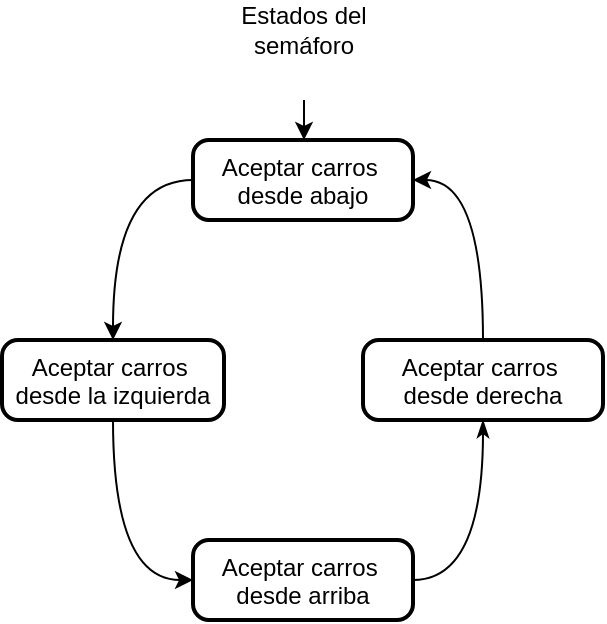 <mxfile version="26.0.9">
  <diagram name="Page-1" id="Fa01kgOjmWI3t11_XYtY">
    <mxGraphModel dx="751" dy="457" grid="1" gridSize="10" guides="1" tooltips="1" connect="1" arrows="1" fold="1" page="1" pageScale="1" pageWidth="850" pageHeight="1100" math="0" shadow="0">
      <root>
        <mxCell id="0" />
        <mxCell id="1" parent="0" />
        <mxCell id="o8ZFF0kI_puRNXqCPX-2-33" value="" style="edgeStyle=orthogonalEdgeStyle;curved=1;rounded=0;orthogonalLoop=1;jettySize=auto;html=1;endArrow=none;startFill=1;startArrow=classic;" edge="1" parent="1" source="2">
          <mxGeometry relative="1" as="geometry">
            <mxPoint x="201" y="70" as="targetPoint" />
            <Array as="points">
              <mxPoint x="200" y="70" />
            </Array>
          </mxGeometry>
        </mxCell>
        <mxCell id="2" value="Aceptar carros &#xa;desde abajo" style="rounded=1;arcSize=20;strokeWidth=2" parent="1" vertex="1">
          <mxGeometry x="145.5" y="90" width="110" height="40" as="geometry" />
        </mxCell>
        <mxCell id="o8ZFF0kI_puRNXqCPX-2-22" style="edgeStyle=orthogonalEdgeStyle;curved=1;rounded=0;orthogonalLoop=1;jettySize=auto;html=1;entryX=0;entryY=0.5;entryDx=0;entryDy=0;startArrow=classic;startFill=1;endArrow=none;" edge="1" parent="1" source="3" target="2">
          <mxGeometry relative="1" as="geometry" />
        </mxCell>
        <mxCell id="o8ZFF0kI_puRNXqCPX-2-23" style="edgeStyle=orthogonalEdgeStyle;curved=1;rounded=0;orthogonalLoop=1;jettySize=auto;html=1;entryX=0;entryY=0.5;entryDx=0;entryDy=0;" edge="1" parent="1" source="3" target="4">
          <mxGeometry relative="1" as="geometry" />
        </mxCell>
        <mxCell id="3" value="Aceptar carros &#xa;desde la izquierda" style="rounded=1;arcSize=20;strokeWidth=2" parent="1" vertex="1">
          <mxGeometry x="50" y="190" width="111" height="40" as="geometry" />
        </mxCell>
        <mxCell id="4" value="Aceptar carros &#xa;desde arriba" style="rounded=1;arcSize=20;strokeWidth=2" parent="1" vertex="1">
          <mxGeometry x="145.5" y="290" width="110" height="40" as="geometry" />
        </mxCell>
        <mxCell id="o8ZFF0kI_puRNXqCPX-2-19" style="edgeStyle=orthogonalEdgeStyle;curved=1;rounded=0;orthogonalLoop=1;jettySize=auto;html=1;entryX=1;entryY=0.5;entryDx=0;entryDy=0;exitX=0.5;exitY=0;exitDx=0;exitDy=0;" edge="1" parent="1" source="5" target="2">
          <mxGeometry relative="1" as="geometry">
            <mxPoint x="290.5" y="110" as="targetPoint" />
            <Array as="points">
              <mxPoint x="291" y="110" />
            </Array>
          </mxGeometry>
        </mxCell>
        <mxCell id="o8ZFF0kI_puRNXqCPX-2-20" style="edgeStyle=orthogonalEdgeStyle;curved=1;rounded=0;orthogonalLoop=1;jettySize=auto;html=1;entryX=1;entryY=0.5;entryDx=0;entryDy=0;startArrow=classicThin;startFill=1;endArrow=none;" edge="1" parent="1" source="5" target="4">
          <mxGeometry relative="1" as="geometry" />
        </mxCell>
        <mxCell id="5" value="Aceptar carros &#xa;desde derecha" style="rounded=1;arcSize=20;strokeWidth=2" parent="1" vertex="1">
          <mxGeometry x="230.5" y="190" width="120" height="40" as="geometry" />
        </mxCell>
        <mxCell id="o8ZFF0kI_puRNXqCPX-2-9" value="Estados del semáforo" style="text;html=1;align=center;verticalAlign=middle;whiteSpace=wrap;rounded=0;" vertex="1" parent="1">
          <mxGeometry x="161" y="20" width="79.5" height="30" as="geometry" />
        </mxCell>
      </root>
    </mxGraphModel>
  </diagram>
</mxfile>
